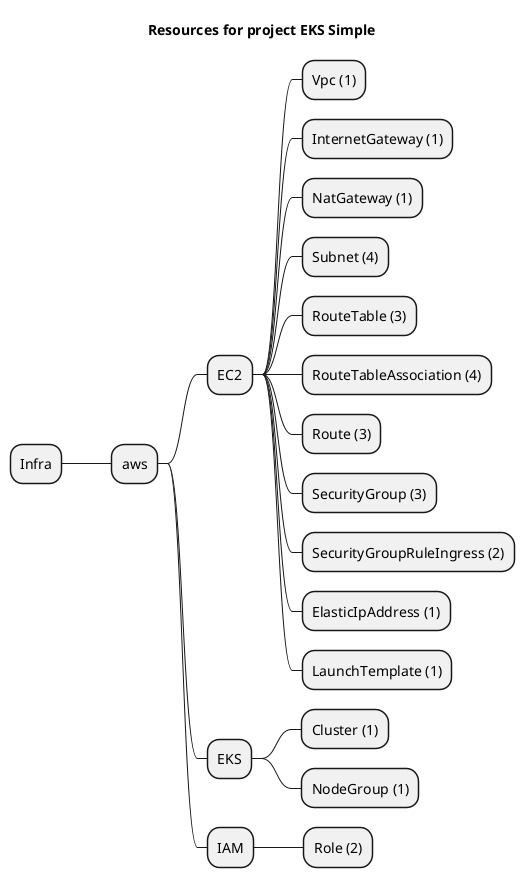 @startmindmap
title Resources for project EKS Simple
skinparam monochrome true
+ Infra
++ aws
+++ EC2
++++ Vpc (1)
++++ InternetGateway (1)
++++ NatGateway (1)
++++ Subnet (4)
++++ RouteTable (3)
++++ RouteTableAssociation (4)
++++ Route (3)
++++ SecurityGroup (3)
++++ SecurityGroupRuleIngress (2)
++++ ElasticIpAddress (1)
++++ LaunchTemplate (1)
+++ EKS
++++ Cluster (1)
++++ NodeGroup (1)
+++ IAM
++++ Role (2)
@endmindmap